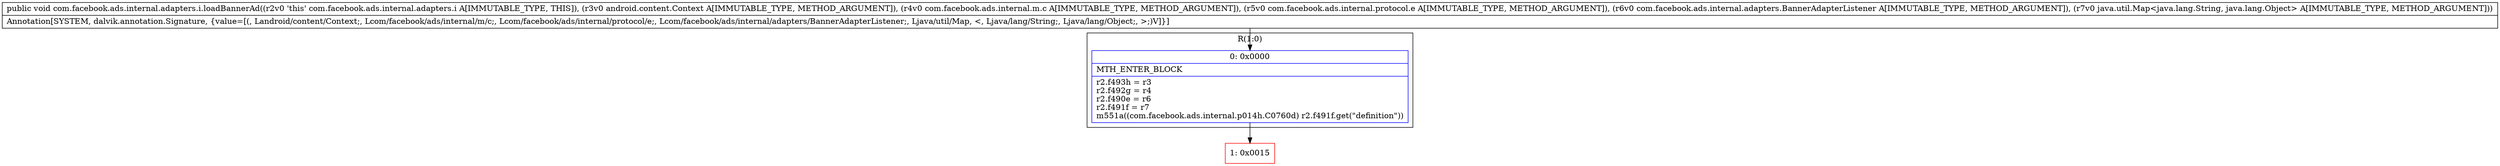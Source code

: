 digraph "CFG forcom.facebook.ads.internal.adapters.i.loadBannerAd(Landroid\/content\/Context;Lcom\/facebook\/ads\/internal\/m\/c;Lcom\/facebook\/ads\/internal\/protocol\/e;Lcom\/facebook\/ads\/internal\/adapters\/BannerAdapterListener;Ljava\/util\/Map;)V" {
subgraph cluster_Region_439480552 {
label = "R(1:0)";
node [shape=record,color=blue];
Node_0 [shape=record,label="{0\:\ 0x0000|MTH_ENTER_BLOCK\l|r2.f493h = r3\lr2.f492g = r4\lr2.f490e = r6\lr2.f491f = r7\lm551a((com.facebook.ads.internal.p014h.C0760d) r2.f491f.get(\"definition\"))\l}"];
}
Node_1 [shape=record,color=red,label="{1\:\ 0x0015}"];
MethodNode[shape=record,label="{public void com.facebook.ads.internal.adapters.i.loadBannerAd((r2v0 'this' com.facebook.ads.internal.adapters.i A[IMMUTABLE_TYPE, THIS]), (r3v0 android.content.Context A[IMMUTABLE_TYPE, METHOD_ARGUMENT]), (r4v0 com.facebook.ads.internal.m.c A[IMMUTABLE_TYPE, METHOD_ARGUMENT]), (r5v0 com.facebook.ads.internal.protocol.e A[IMMUTABLE_TYPE, METHOD_ARGUMENT]), (r6v0 com.facebook.ads.internal.adapters.BannerAdapterListener A[IMMUTABLE_TYPE, METHOD_ARGUMENT]), (r7v0 java.util.Map\<java.lang.String, java.lang.Object\> A[IMMUTABLE_TYPE, METHOD_ARGUMENT]))  | Annotation[SYSTEM, dalvik.annotation.Signature, \{value=[(, Landroid\/content\/Context;, Lcom\/facebook\/ads\/internal\/m\/c;, Lcom\/facebook\/ads\/internal\/protocol\/e;, Lcom\/facebook\/ads\/internal\/adapters\/BannerAdapterListener;, Ljava\/util\/Map, \<, Ljava\/lang\/String;, Ljava\/lang\/Object;, \>;)V]\}]\l}"];
MethodNode -> Node_0;
Node_0 -> Node_1;
}

